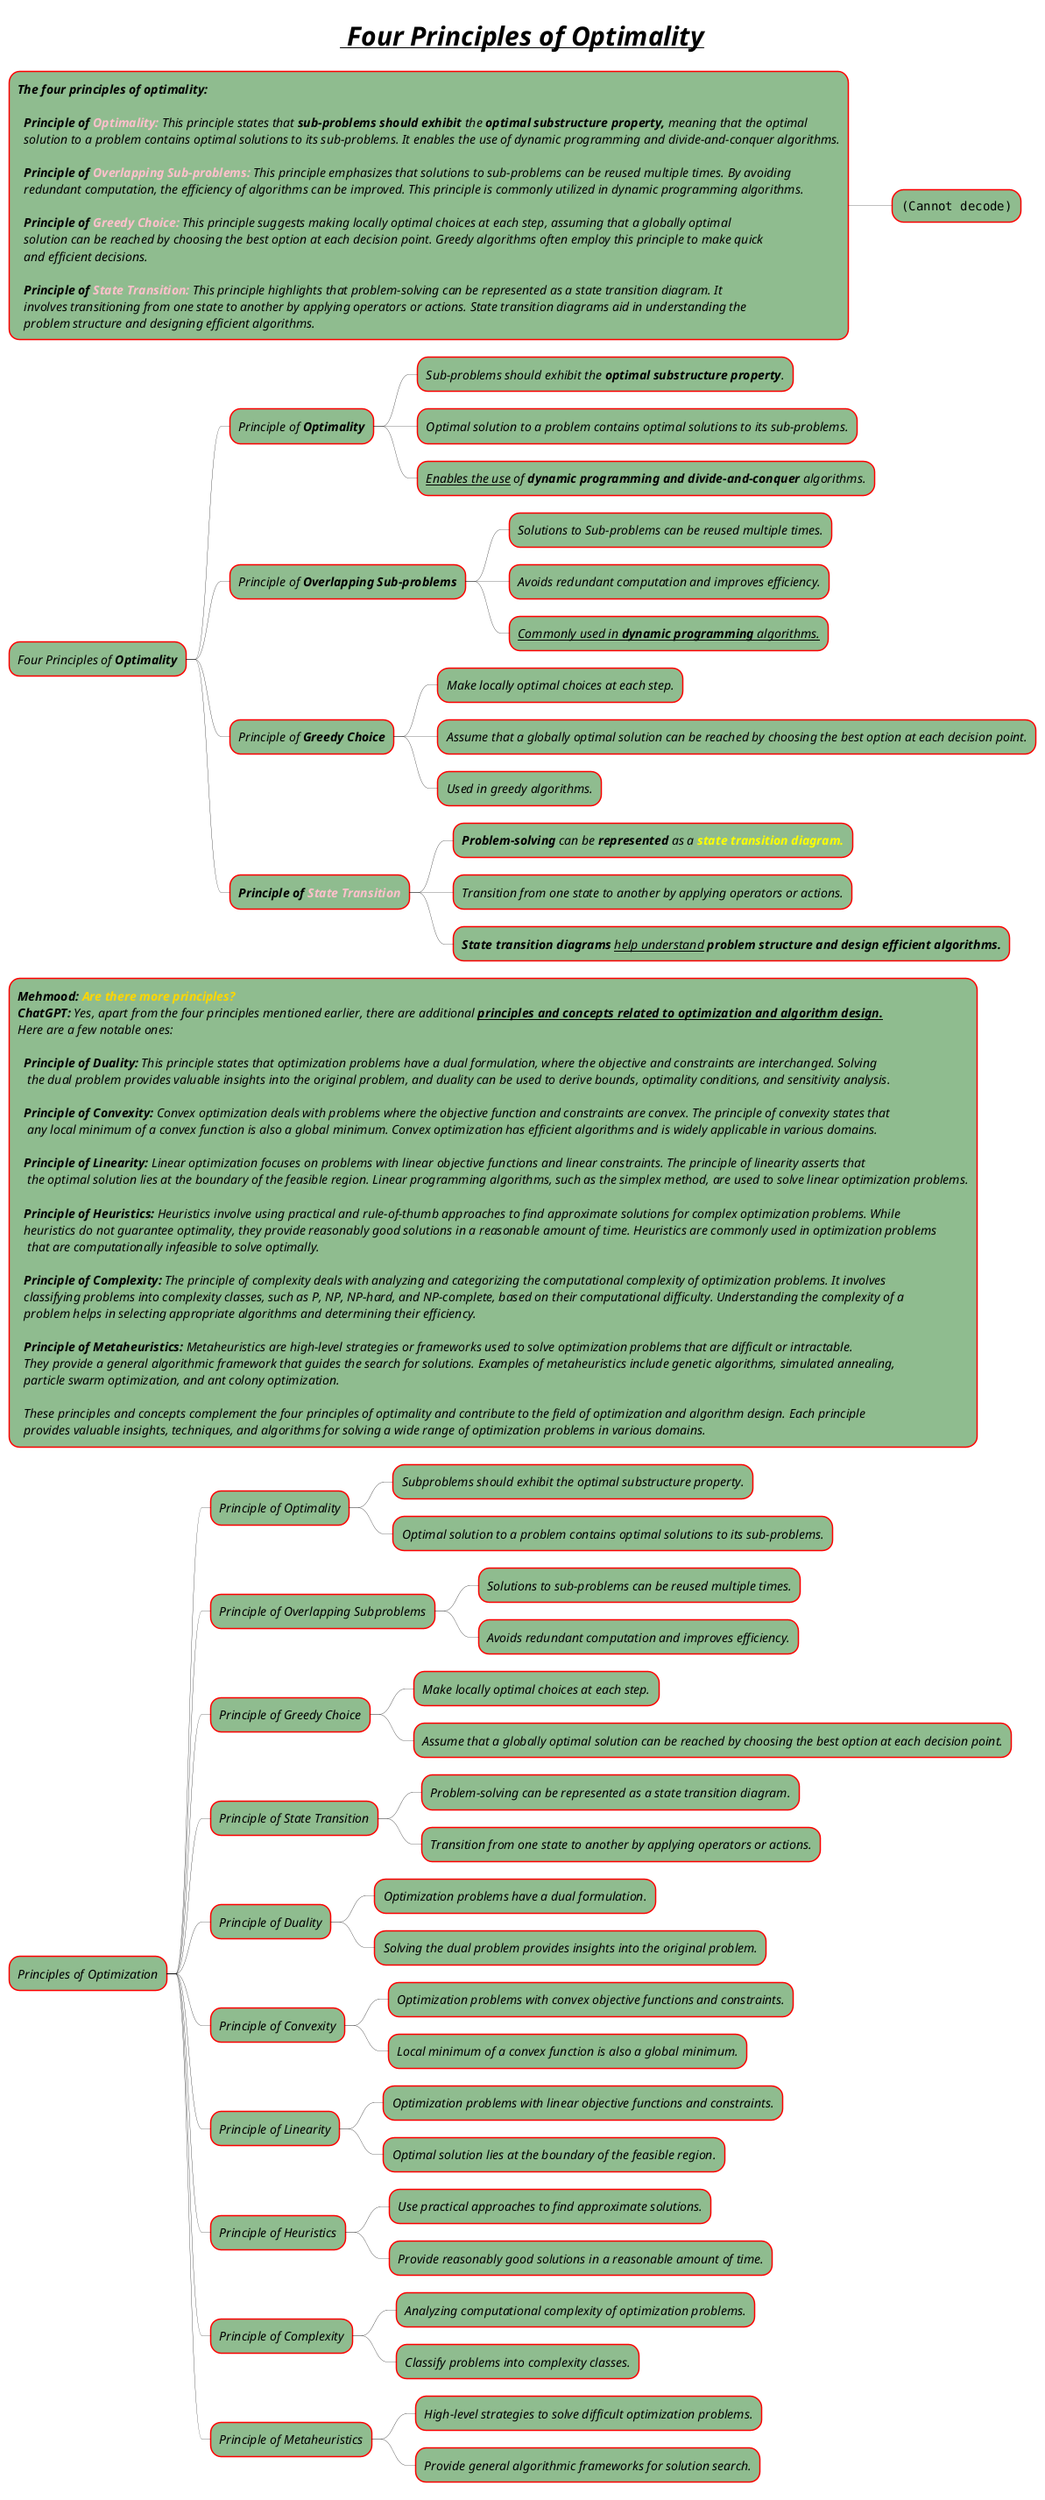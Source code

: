 @startmindmap

skinparam node {
  BackgroundColor DarkSeaGreen
  BorderColor red
  FontStyle italic
'  italic, bold
}

skinparam arrow {
  Color black
  Thickness 0.3
}

title =<b><i><u> Four Principles of Optimality

*:<b>The four principles of optimality:

  **Principle of** <color #pink>**Optimality:**</color> This principle states that **sub-problems should exhibit** the **optimal substructure property,** meaning that the optimal
  solution to a problem contains optimal solutions to its sub-problems. It enables the use of dynamic programming and divide-and-conquer algorithms.

  **Principle of** <color #pink>**Overlapping Sub-problems:**</color> This principle emphasizes that solutions to sub-problems can be reused multiple times. By avoiding
  redundant computation, the efficiency of algorithms can be improved. This principle is commonly utilized in dynamic programming algorithms.

  **Principle of** <color #pink>**Greedy Choice:**</color> This principle suggests making locally optimal choices at each step, assuming that a globally optimal
  solution can be reached by choosing the best option at each decision point. Greedy algorithms often employ this principle to make quick
  and efficient decisions.

  **Principle of** <color #pink>**State Transition:**</color> This principle highlights that problem-solving can be represented as a state transition diagram. It
  involves transitioning from one state to another by applying operators or actions. State transition diagrams aid in understanding the
  problem structure and designing efficient algorithms.;
** <img:img_36.png{scale=.6}>
* Four Principles of **Optimality**
** Principle of **Optimality**
*** Sub-problems should exhibit the **optimal substructure property**.
*** Optimal solution to a problem contains optimal solutions to its sub-problems.
*** __Enables the use__ of **dynamic programming and divide-and-conquer** algorithms.

** Principle of **Overlapping Sub-problems**
*** Solutions to Sub-problems can be reused multiple times.
*** Avoids redundant computation and improves efficiency.
*** __Commonly used in **dynamic programming** algorithms.__

** Principle of **Greedy Choice**
*** Make locally optimal choices at each step.
*** Assume that a globally optimal solution can be reached by choosing the best option at each decision point.
*** Used in greedy algorithms.

** **Principle of **<color #pink>**State Transition**</color>
*** **Problem-solving** can be **represented** as a <color #yellow>**state transition diagram.**</color>
*** Transition from one state to another by applying operators or actions.
*** **State transition diagrams** __help understand__ **problem structure and design efficient algorithms.**

*:**Mehmood:** <color #gold>**Are there more principles?**</color>
**ChatGPT:** Yes, apart from the four principles mentioned earlier, there are additional **__principles and concepts related to optimization and algorithm design.__**
Here are a few notable ones:

  **Principle of Duality:** This principle states that optimization problems have a dual formulation, where the objective and constraints are interchanged. Solving
   the dual problem provides valuable insights into the original problem, and duality can be used to derive bounds, optimality conditions, and sensitivity analysis.

  **Principle of Convexity:** Convex optimization deals with problems where the objective function and constraints are convex. The principle of convexity states that
   any local minimum of a convex function is also a global minimum. Convex optimization has efficient algorithms and is widely applicable in various domains.

  **Principle of Linearity:** Linear optimization focuses on problems with linear objective functions and linear constraints. The principle of linearity asserts that
   the optimal solution lies at the boundary of the feasible region. Linear programming algorithms, such as the simplex method, are used to solve linear optimization problems.

  **Principle of Heuristics:** Heuristics involve using practical and rule-of-thumb approaches to find approximate solutions for complex optimization problems. While
  heuristics do not guarantee optimality, they provide reasonably good solutions in a reasonable amount of time. Heuristics are commonly used in optimization problems
   that are computationally infeasible to solve optimally.

  **Principle of Complexity:** The principle of complexity deals with analyzing and categorizing the computational complexity of optimization problems. It involves
  classifying problems into complexity classes, such as P, NP, NP-hard, and NP-complete, based on their computational difficulty. Understanding the complexity of a
  problem helps in selecting appropriate algorithms and determining their efficiency.

  **Principle of Metaheuristics:** Metaheuristics are high-level strategies or frameworks used to solve optimization problems that are difficult or intractable.
  They provide a general algorithmic framework that guides the search for solutions. Examples of metaheuristics include genetic algorithms, simulated annealing,
  particle swarm optimization, and ant colony optimization.

  These principles and concepts complement the four principles of optimality and contribute to the field of optimization and algorithm design. Each principle
  provides valuable insights, techniques, and algorithms for solving a wide range of optimization problems in various domains.;

* Principles of Optimization

** Principle of Optimality
*** Subproblems should exhibit the optimal substructure property.
*** Optimal solution to a problem contains optimal solutions to its sub-problems.

** Principle of Overlapping Subproblems
*** Solutions to sub-problems can be reused multiple times.
*** Avoids redundant computation and improves efficiency.

** Principle of Greedy Choice
*** Make locally optimal choices at each step.
*** Assume that a globally optimal solution can be reached by choosing the best option at each decision point.

** Principle of State Transition
*** Problem-solving can be represented as a state transition diagram.
*** Transition from one state to another by applying operators or actions.

** Principle of Duality
*** Optimization problems have a dual formulation.
*** Solving the dual problem provides insights into the original problem.

** Principle of Convexity
*** Optimization problems with convex objective functions and constraints.
*** Local minimum of a convex function is also a global minimum.

** Principle of Linearity
*** Optimization problems with linear objective functions and constraints.
*** Optimal solution lies at the boundary of the feasible region.

** Principle of Heuristics
*** Use practical approaches to find approximate solutions.
*** Provide reasonably good solutions in a reasonable amount of time.

** Principle of Complexity
*** Analyzing computational complexity of optimization problems.
*** Classify problems into complexity classes.

** Principle of Metaheuristics
*** High-level strategies to solve difficult optimization problems.
*** Provide general algorithmic frameworks for solution search.


@endmindmap
